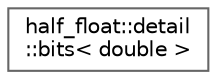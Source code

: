 digraph "类继承关系图"
{
 // LATEX_PDF_SIZE
  bgcolor="transparent";
  edge [fontname=Helvetica,fontsize=10,labelfontname=Helvetica,labelfontsize=10];
  node [fontname=Helvetica,fontsize=10,shape=box,height=0.2,width=0.4];
  rankdir="LR";
  Node0 [id="Node000000",label="half_float::detail\l::bits\< double \>",height=0.2,width=0.4,color="grey40", fillcolor="white", style="filled",URL="$structhalf__float_1_1detail_1_1bits_3_01double_01_4.html",tooltip="Unsigned integer of (at least) 64 bits width."];
}
